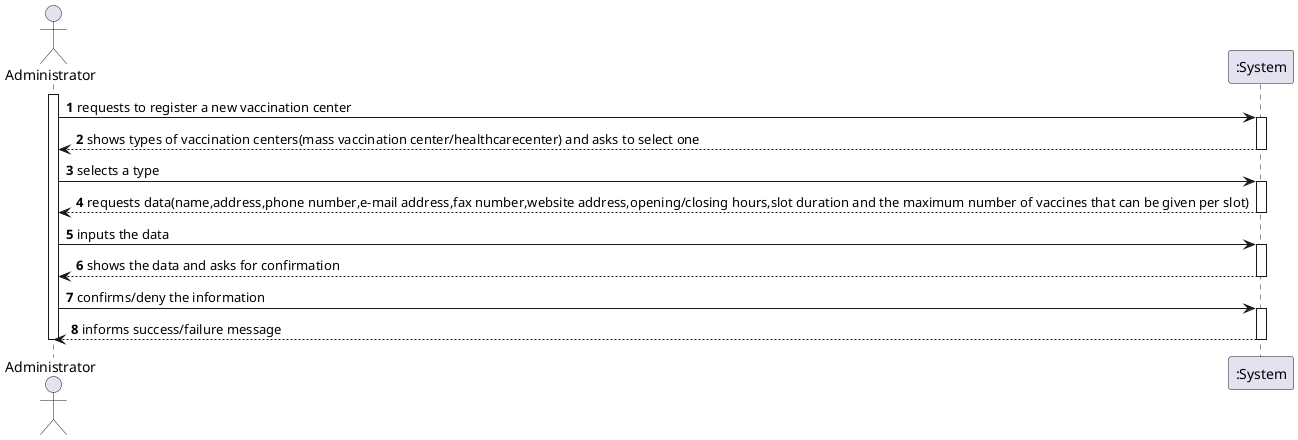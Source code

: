 @startuml
'https://plantuml.com/sequence-diagram

autonumber

actor "Administrator" as administrator

activate administrator

administrator -> ":System" : requests to register a new vaccination center
activate ":System"
":System" --> administrator : shows types of vaccination centers(mass vaccination center/healthcarecenter) and asks to select one
deactivate ":System"
administrator -> ":System" :selects a type
activate ":System"
":System" -->administrator: requests data(name,address,phone number,e-mail address,fax number,website address,opening/closing hours,slot duration and the maximum number of vaccines that can be given per slot)
deactivate ":System"
administrator->":System" : inputs the data
activate ":System"
":System" -->administrator : shows the data and asks for confirmation
deactivate ":System"
administrator-> ":System" : confirms/deny the information
activate ":System"
":System" --> administrator : informs success/failure message
deactivate ":System"

deactivate administrator
@enduml
